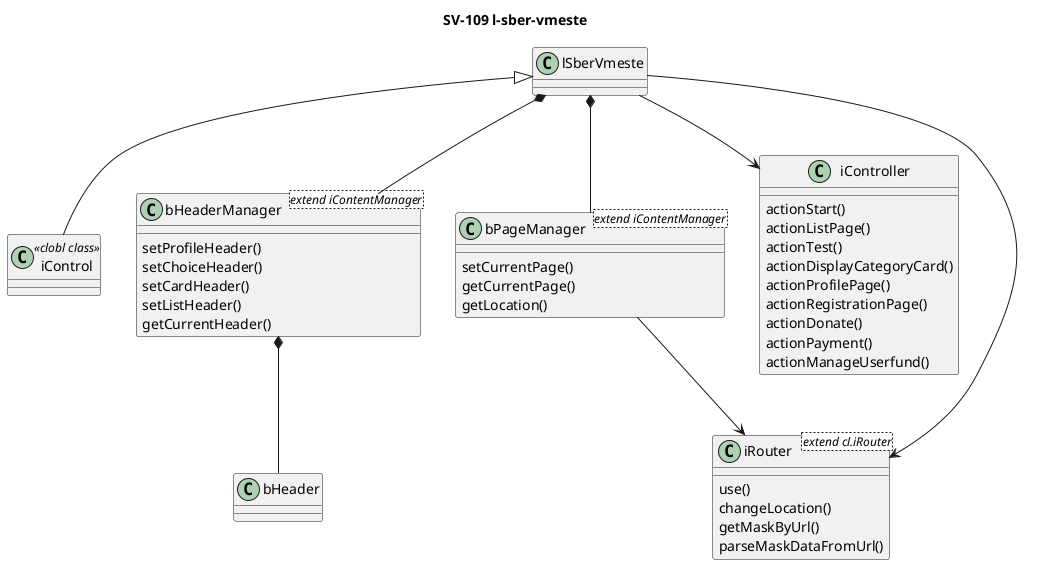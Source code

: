 @startuml

title SV-109 l-sber-vmeste


lSberVmeste <|-- iControl
lSberVmeste *--  bHeaderManager
lSberVmeste *-- bPageManager

lSberVmeste --> iController
lSberVmeste --> iRouter


bHeaderManager *-- bHeader
bPageManager --> iRouter

    
class iRouter <extend cl.iRouter> {
    use()
    changeLocation()
    getMaskByUrl()
    parseMaskDataFromUrl()
}

class bHeaderManager <extend iContentManager> {
    setProfileHeader()
    setChoiceHeader()
    setCardHeader()
    setListHeader()
    getCurrentHeader()
}

class bPageManager <extend iContentManager> {
    setCurrentPage()
    getCurrentPage()
    getLocation()
}

class iController {
    actionStart()
    actionListPage()
    actionTest()
    actionDisplayCategoryCard()
    actionProfilePage()
    actionRegistrationPage()
    actionDonate()
    actionPayment()
    actionManageUserfund()
}

class iControl <<clobl class>>

@enduml